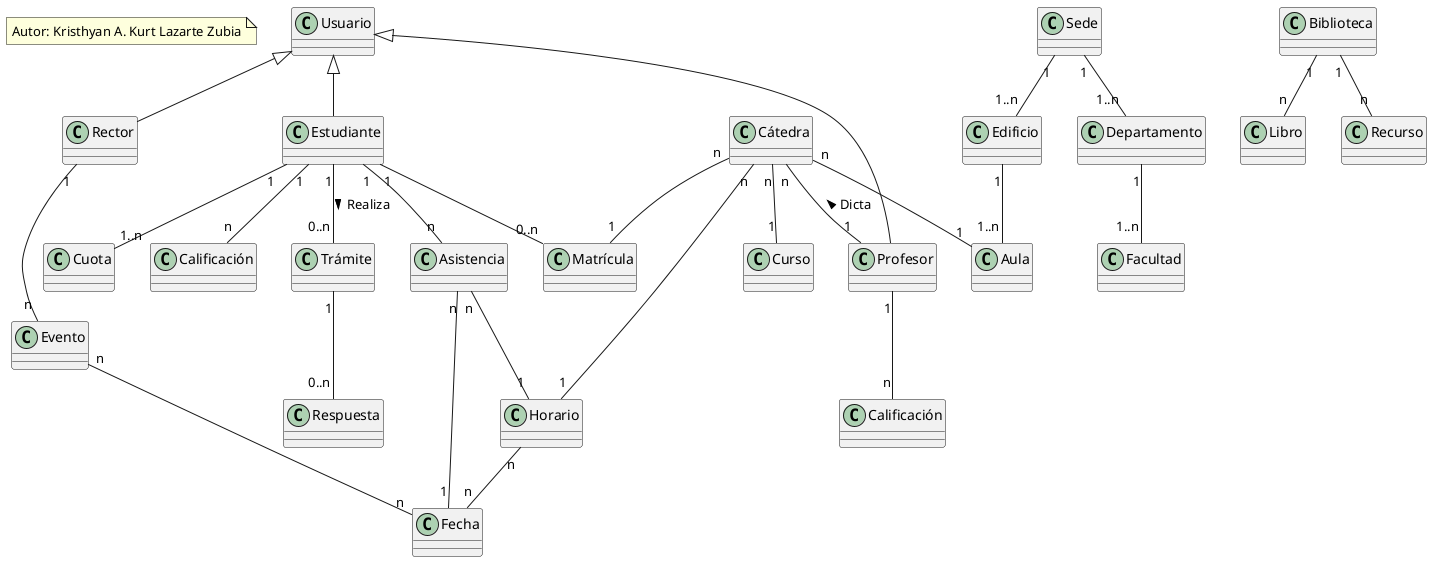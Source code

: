 @startuml Conceptual Academico
' Alt + D: Generar Diagrama

note as Autor
Autor: Kristhyan A. Kurt Lazarte Zubia
end note


class Usuario
class Profesor
class Estudiante

class Curso
class "Cátedra" as Catedra
class "Matrícula" as Matricula
class Horario
class Aula

class Asistencia

class "Trámite" as Tramite
class Respuesta
class "Calificación" as Calificacion
class Cuota
class Fecha

class Rector
class Evento

class Biblioteca
class Libro
class Recurso

Usuario <|-- Profesor
Usuario <|-- Estudiante
'Un rector siempre es un profesor?
Usuario <|-- Rector 

Estudiante "1" -- "0..n"  Tramite: Realiza >
Tramite "1" -- "0..n"     Respuesta
Estudiante "1" -- "n"     Calificación
Estudiante "1" -- "1..n"  Cuota
Estudiante "1" -- "0..n"  Matricula
Estudiante "1" -- "n"     Asistencia

Catedra "n" -- "1" Curso
Catedra "n" -- "1" Matricula
Catedra "n" -- "1" Profesor: Dicta <
Catedra "n" -- "1" Horario
Catedra "n" -- "1" Aula

Horario "n" -- "n" Fecha

Asistencia "n" -- "1" Horario
Asistencia "n" -- "1" Fecha

Profesor "1" -- "n" Calificacion

Rector "1" -- "n" Evento

Evento "n" -- "n" Fecha

Biblioteca "1" -- "n" Libro
Biblioteca "1" -- "n" Recurso

Sede "1" -- "1..n" Edificio
Sede "1" -- "1..n" Departamento
Departamento "1" -- "1..n" Facultad

Edificio "1" -- "1..n" Aula

@enduml